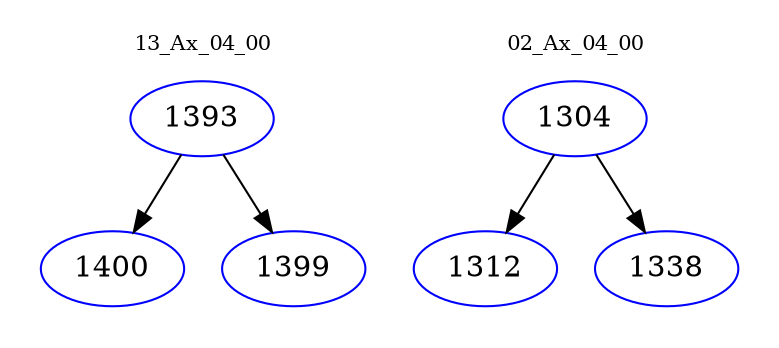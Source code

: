 digraph{
subgraph cluster_0 {
color = white
label = "13_Ax_04_00";
fontsize=10;
T0_1393 [label="1393", color="blue"]
T0_1393 -> T0_1400 [color="black"]
T0_1400 [label="1400", color="blue"]
T0_1393 -> T0_1399 [color="black"]
T0_1399 [label="1399", color="blue"]
}
subgraph cluster_1 {
color = white
label = "02_Ax_04_00";
fontsize=10;
T1_1304 [label="1304", color="blue"]
T1_1304 -> T1_1312 [color="black"]
T1_1312 [label="1312", color="blue"]
T1_1304 -> T1_1338 [color="black"]
T1_1338 [label="1338", color="blue"]
}
}
